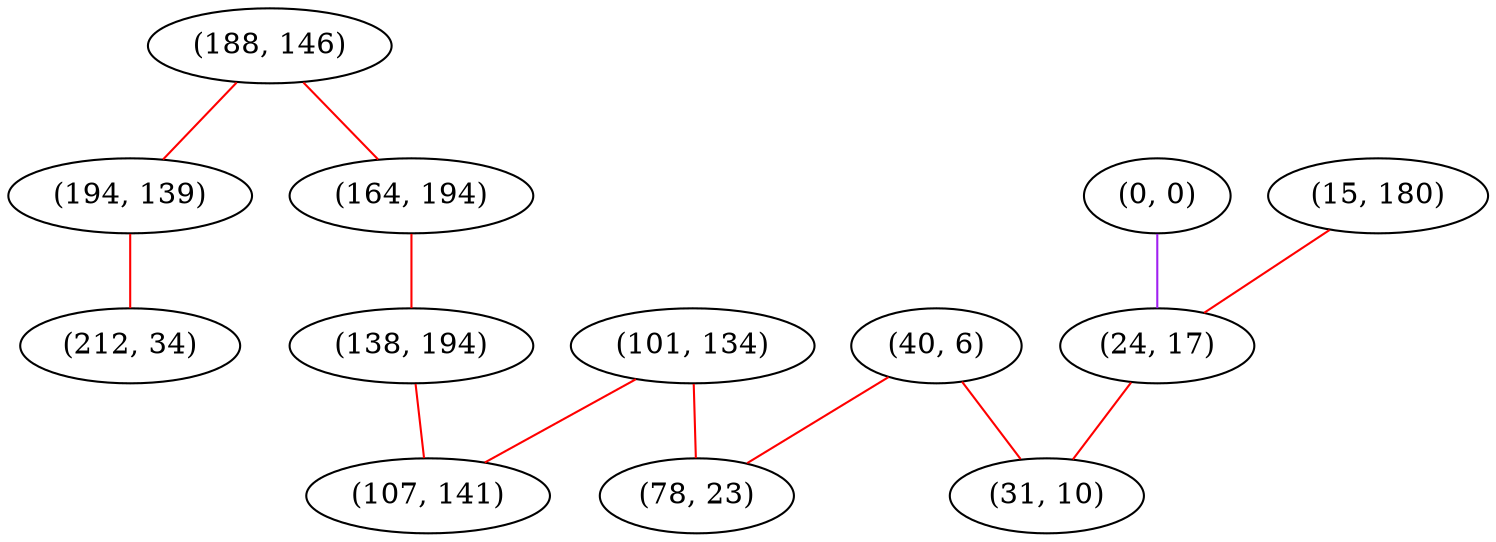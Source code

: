 graph "" {
"(188, 146)";
"(0, 0)";
"(15, 180)";
"(101, 134)";
"(194, 139)";
"(212, 34)";
"(24, 17)";
"(164, 194)";
"(40, 6)";
"(138, 194)";
"(78, 23)";
"(31, 10)";
"(107, 141)";
"(188, 146)" -- "(164, 194)"  [color=red, key=0, weight=1];
"(188, 146)" -- "(194, 139)"  [color=red, key=0, weight=1];
"(0, 0)" -- "(24, 17)"  [color=purple, key=0, weight=4];
"(15, 180)" -- "(24, 17)"  [color=red, key=0, weight=1];
"(101, 134)" -- "(78, 23)"  [color=red, key=0, weight=1];
"(101, 134)" -- "(107, 141)"  [color=red, key=0, weight=1];
"(194, 139)" -- "(212, 34)"  [color=red, key=0, weight=1];
"(24, 17)" -- "(31, 10)"  [color=red, key=0, weight=1];
"(164, 194)" -- "(138, 194)"  [color=red, key=0, weight=1];
"(40, 6)" -- "(78, 23)"  [color=red, key=0, weight=1];
"(40, 6)" -- "(31, 10)"  [color=red, key=0, weight=1];
"(138, 194)" -- "(107, 141)"  [color=red, key=0, weight=1];
}

